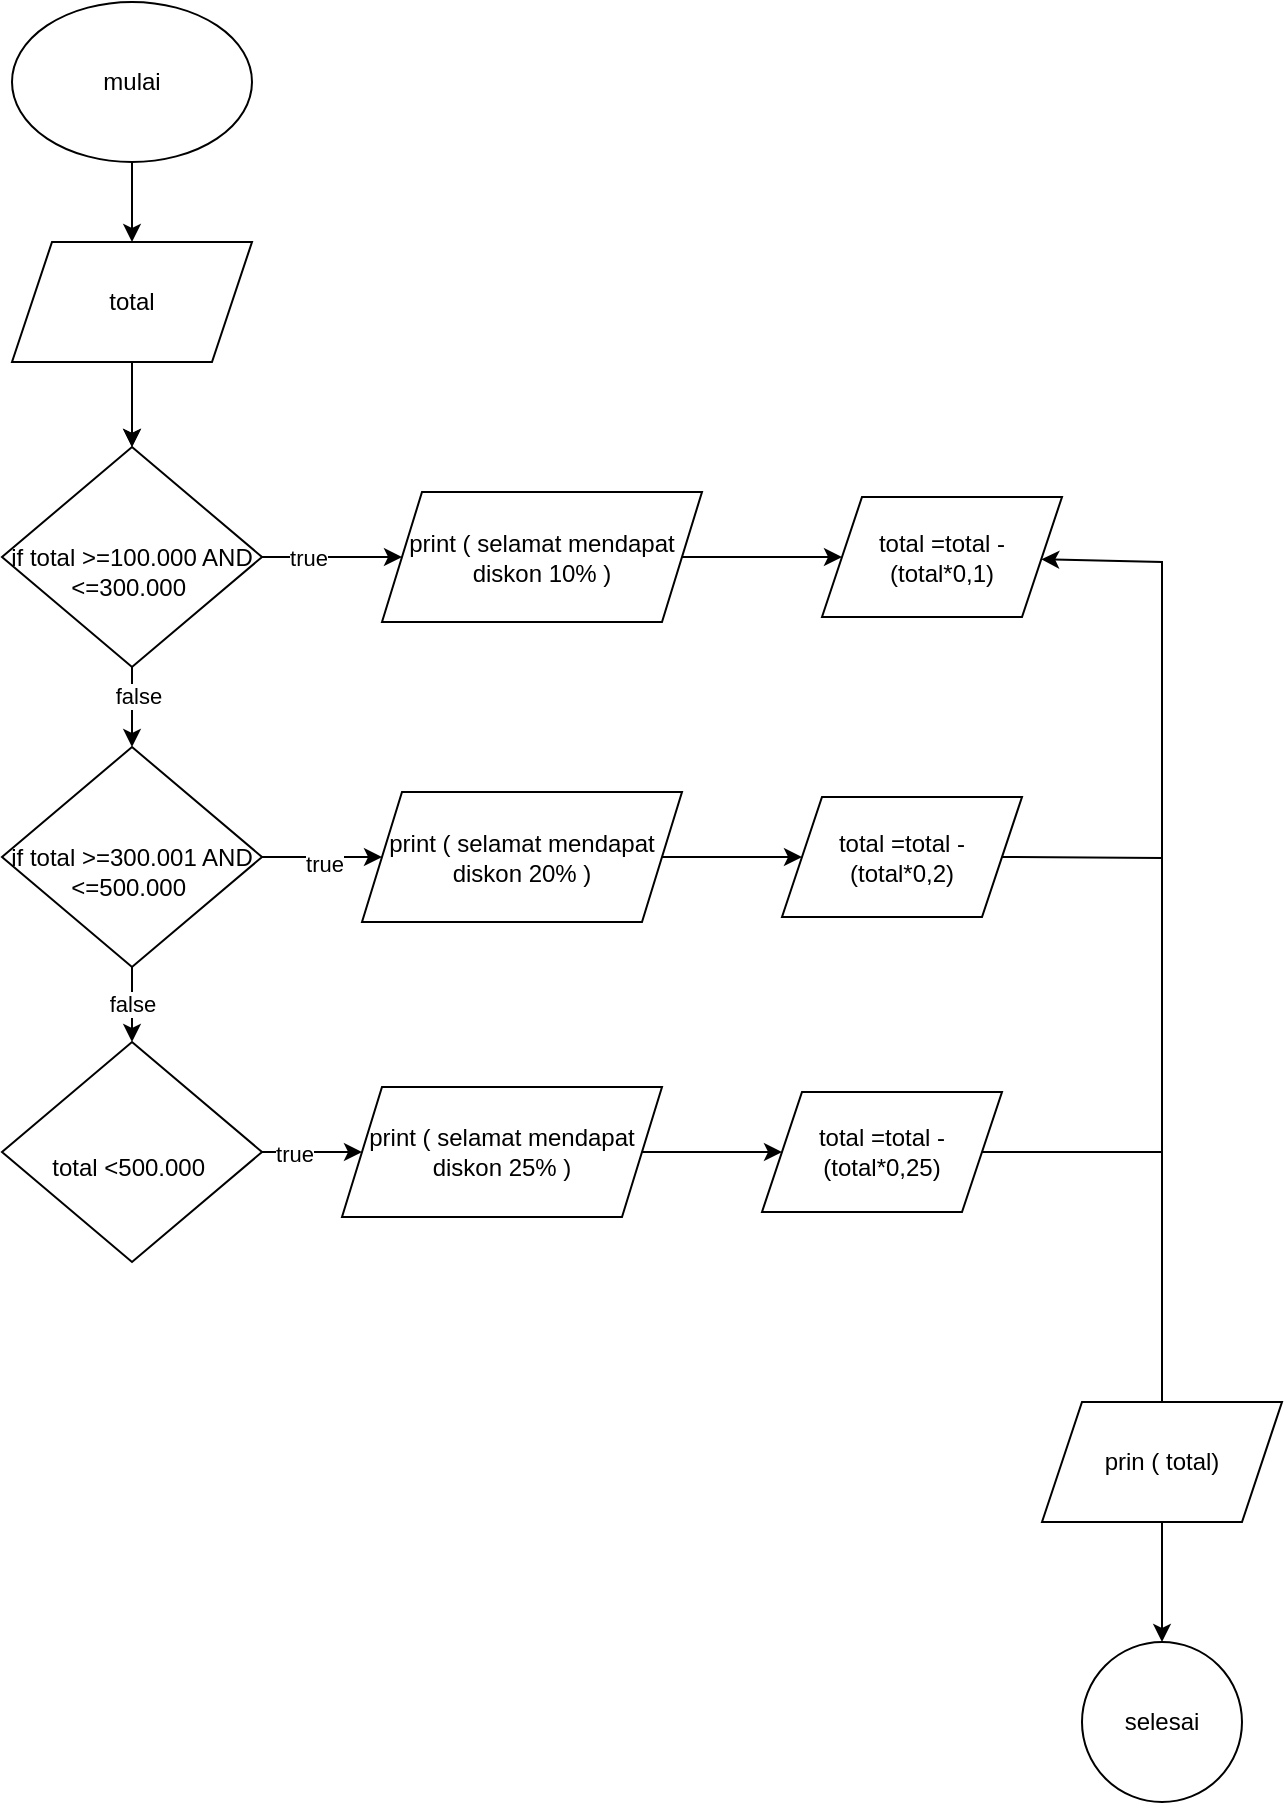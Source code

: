 <mxfile version="24.7.13">
  <diagram name="Page-1" id="Dd77_izJ0grPyTvXM6vd">
    <mxGraphModel dx="1191" dy="678" grid="1" gridSize="10" guides="1" tooltips="1" connect="1" arrows="1" fold="1" page="1" pageScale="1" pageWidth="850" pageHeight="1100" math="0" shadow="0">
      <root>
        <mxCell id="0" />
        <mxCell id="1" parent="0" />
        <mxCell id="_AoNOXCEgxPc9-VJnQbq-77" value="" style="edgeStyle=orthogonalEdgeStyle;rounded=0;orthogonalLoop=1;jettySize=auto;html=1;" edge="1" parent="1" source="_AoNOXCEgxPc9-VJnQbq-57" target="_AoNOXCEgxPc9-VJnQbq-58">
          <mxGeometry relative="1" as="geometry" />
        </mxCell>
        <mxCell id="_AoNOXCEgxPc9-VJnQbq-57" value="mulai" style="ellipse;whiteSpace=wrap;html=1;" vertex="1" parent="1">
          <mxGeometry x="305" y="30" width="120" height="80" as="geometry" />
        </mxCell>
        <mxCell id="_AoNOXCEgxPc9-VJnQbq-78" value="" style="edgeStyle=orthogonalEdgeStyle;rounded=0;orthogonalLoop=1;jettySize=auto;html=1;" edge="1" parent="1" source="_AoNOXCEgxPc9-VJnQbq-58" target="_AoNOXCEgxPc9-VJnQbq-59">
          <mxGeometry relative="1" as="geometry" />
        </mxCell>
        <mxCell id="_AoNOXCEgxPc9-VJnQbq-87" value="" style="edgeStyle=orthogonalEdgeStyle;rounded=0;orthogonalLoop=1;jettySize=auto;html=1;" edge="1" parent="1" source="_AoNOXCEgxPc9-VJnQbq-58" target="_AoNOXCEgxPc9-VJnQbq-59">
          <mxGeometry relative="1" as="geometry" />
        </mxCell>
        <mxCell id="_AoNOXCEgxPc9-VJnQbq-58" value="total" style="shape=parallelogram;perimeter=parallelogramPerimeter;whiteSpace=wrap;html=1;fixedSize=1;" vertex="1" parent="1">
          <mxGeometry x="305" y="150" width="120" height="60" as="geometry" />
        </mxCell>
        <mxCell id="_AoNOXCEgxPc9-VJnQbq-64" value="" style="edgeStyle=orthogonalEdgeStyle;rounded=0;orthogonalLoop=1;jettySize=auto;html=1;" edge="1" parent="1" source="_AoNOXCEgxPc9-VJnQbq-59" target="_AoNOXCEgxPc9-VJnQbq-61">
          <mxGeometry relative="1" as="geometry" />
        </mxCell>
        <mxCell id="_AoNOXCEgxPc9-VJnQbq-65" value="true" style="edgeLabel;html=1;align=center;verticalAlign=middle;resizable=0;points=[];" vertex="1" connectable="0" parent="_AoNOXCEgxPc9-VJnQbq-64">
          <mxGeometry x="-0.361" relative="1" as="geometry">
            <mxPoint as="offset" />
          </mxGeometry>
        </mxCell>
        <mxCell id="_AoNOXCEgxPc9-VJnQbq-69" value="" style="edgeStyle=orthogonalEdgeStyle;rounded=0;orthogonalLoop=1;jettySize=auto;html=1;" edge="1" parent="1" source="_AoNOXCEgxPc9-VJnQbq-59" target="_AoNOXCEgxPc9-VJnQbq-63">
          <mxGeometry relative="1" as="geometry" />
        </mxCell>
        <mxCell id="_AoNOXCEgxPc9-VJnQbq-90" value="false" style="edgeLabel;html=1;align=center;verticalAlign=middle;resizable=0;points=[];" vertex="1" connectable="0" parent="_AoNOXCEgxPc9-VJnQbq-69">
          <mxGeometry x="-0.285" y="3" relative="1" as="geometry">
            <mxPoint as="offset" />
          </mxGeometry>
        </mxCell>
        <mxCell id="_AoNOXCEgxPc9-VJnQbq-59" value="&lt;div&gt;&lt;span style=&quot;font-size: 12px;&quot;&gt;&lt;br&gt;&lt;/span&gt;&lt;/div&gt;&lt;span style=&quot;font-size: 12px;&quot;&gt;if total &amp;gt;=100.000 AND &amp;lt;=300.000&amp;nbsp;&lt;/span&gt;" style="rhombus;whiteSpace=wrap;html=1;" vertex="1" parent="1">
          <mxGeometry x="300" y="252.5" width="130" height="110" as="geometry" />
        </mxCell>
        <mxCell id="_AoNOXCEgxPc9-VJnQbq-84" value="" style="edgeStyle=orthogonalEdgeStyle;rounded=0;orthogonalLoop=1;jettySize=auto;html=1;" edge="1" parent="1" source="_AoNOXCEgxPc9-VJnQbq-61" target="_AoNOXCEgxPc9-VJnQbq-74">
          <mxGeometry relative="1" as="geometry" />
        </mxCell>
        <mxCell id="_AoNOXCEgxPc9-VJnQbq-61" value="&lt;span style=&quot;font-size: 12px;&quot;&gt;print ( selamat mendapat diskon 10% )&lt;/span&gt;" style="shape=parallelogram;perimeter=parallelogramPerimeter;whiteSpace=wrap;html=1;fixedSize=1;" vertex="1" parent="1">
          <mxGeometry x="490" y="275" width="160" height="65" as="geometry" />
        </mxCell>
        <mxCell id="_AoNOXCEgxPc9-VJnQbq-67" value="" style="edgeStyle=orthogonalEdgeStyle;rounded=0;orthogonalLoop=1;jettySize=auto;html=1;" edge="1" parent="1" source="_AoNOXCEgxPc9-VJnQbq-63" target="_AoNOXCEgxPc9-VJnQbq-66">
          <mxGeometry relative="1" as="geometry" />
        </mxCell>
        <mxCell id="_AoNOXCEgxPc9-VJnQbq-68" value="true" style="edgeLabel;html=1;align=center;verticalAlign=middle;resizable=0;points=[];" vertex="1" connectable="0" parent="_AoNOXCEgxPc9-VJnQbq-67">
          <mxGeometry x="0.034" y="-3" relative="1" as="geometry">
            <mxPoint as="offset" />
          </mxGeometry>
        </mxCell>
        <mxCell id="_AoNOXCEgxPc9-VJnQbq-71" value="false" style="edgeStyle=orthogonalEdgeStyle;rounded=0;orthogonalLoop=1;jettySize=auto;html=1;" edge="1" parent="1" source="_AoNOXCEgxPc9-VJnQbq-63" target="_AoNOXCEgxPc9-VJnQbq-70">
          <mxGeometry relative="1" as="geometry" />
        </mxCell>
        <mxCell id="_AoNOXCEgxPc9-VJnQbq-63" value="&lt;div&gt;&lt;span style=&quot;font-size: 12px;&quot;&gt;&lt;br&gt;&lt;/span&gt;&lt;/div&gt;&lt;span style=&quot;font-size: 12px;&quot;&gt;if total &amp;gt;=300.001 AND &amp;lt;=500.000&amp;nbsp;&lt;/span&gt;" style="rhombus;whiteSpace=wrap;html=1;" vertex="1" parent="1">
          <mxGeometry x="300" y="402.5" width="130" height="110" as="geometry" />
        </mxCell>
        <mxCell id="_AoNOXCEgxPc9-VJnQbq-85" value="" style="edgeStyle=orthogonalEdgeStyle;rounded=0;orthogonalLoop=1;jettySize=auto;html=1;" edge="1" parent="1" source="_AoNOXCEgxPc9-VJnQbq-66" target="_AoNOXCEgxPc9-VJnQbq-82">
          <mxGeometry relative="1" as="geometry" />
        </mxCell>
        <mxCell id="_AoNOXCEgxPc9-VJnQbq-66" value="&lt;span style=&quot;font-size: 12px;&quot;&gt;print ( selamat mendapat diskon 20% )&lt;/span&gt;" style="shape=parallelogram;perimeter=parallelogramPerimeter;whiteSpace=wrap;html=1;fixedSize=1;" vertex="1" parent="1">
          <mxGeometry x="480" y="425" width="160" height="65" as="geometry" />
        </mxCell>
        <mxCell id="_AoNOXCEgxPc9-VJnQbq-75" value="" style="edgeStyle=orthogonalEdgeStyle;rounded=0;orthogonalLoop=1;jettySize=auto;html=1;" edge="1" parent="1" source="_AoNOXCEgxPc9-VJnQbq-70" target="_AoNOXCEgxPc9-VJnQbq-73">
          <mxGeometry relative="1" as="geometry" />
        </mxCell>
        <mxCell id="_AoNOXCEgxPc9-VJnQbq-76" value="true" style="edgeLabel;html=1;align=center;verticalAlign=middle;resizable=0;points=[];" vertex="1" connectable="0" parent="_AoNOXCEgxPc9-VJnQbq-75">
          <mxGeometry x="-0.351" y="-1" relative="1" as="geometry">
            <mxPoint as="offset" />
          </mxGeometry>
        </mxCell>
        <mxCell id="_AoNOXCEgxPc9-VJnQbq-70" value="&lt;div&gt;&lt;span style=&quot;font-size: 12px;&quot;&gt;&lt;br&gt;&lt;/span&gt;&lt;/div&gt;&lt;span style=&quot;font-size: 12px;&quot;&gt;total &amp;lt;500.000&amp;nbsp;&lt;/span&gt;" style="rhombus;whiteSpace=wrap;html=1;" vertex="1" parent="1">
          <mxGeometry x="300" y="550" width="130" height="110" as="geometry" />
        </mxCell>
        <mxCell id="_AoNOXCEgxPc9-VJnQbq-72" value="true" style="edgeLabel;html=1;align=center;verticalAlign=middle;resizable=0;points=[];" vertex="1" connectable="0" parent="1">
          <mxGeometry x="523" y="578" as="geometry" />
        </mxCell>
        <mxCell id="_AoNOXCEgxPc9-VJnQbq-86" value="" style="edgeStyle=orthogonalEdgeStyle;rounded=0;orthogonalLoop=1;jettySize=auto;html=1;" edge="1" parent="1" source="_AoNOXCEgxPc9-VJnQbq-73" target="_AoNOXCEgxPc9-VJnQbq-83">
          <mxGeometry relative="1" as="geometry" />
        </mxCell>
        <mxCell id="_AoNOXCEgxPc9-VJnQbq-73" value="&lt;span style=&quot;font-size: 12px;&quot;&gt;print ( selamat mendapat diskon 25% )&lt;/span&gt;" style="shape=parallelogram;perimeter=parallelogramPerimeter;whiteSpace=wrap;html=1;fixedSize=1;" vertex="1" parent="1">
          <mxGeometry x="470" y="572.5" width="160" height="65" as="geometry" />
        </mxCell>
        <mxCell id="_AoNOXCEgxPc9-VJnQbq-74" value="total =total - (total*0,1)" style="shape=parallelogram;perimeter=parallelogramPerimeter;whiteSpace=wrap;html=1;fixedSize=1;" vertex="1" parent="1">
          <mxGeometry x="710" y="277.5" width="120" height="60" as="geometry" />
        </mxCell>
        <mxCell id="_AoNOXCEgxPc9-VJnQbq-82" value="total =total - (total*0,2)" style="shape=parallelogram;perimeter=parallelogramPerimeter;whiteSpace=wrap;html=1;fixedSize=1;" vertex="1" parent="1">
          <mxGeometry x="690" y="427.5" width="120" height="60" as="geometry" />
        </mxCell>
        <mxCell id="_AoNOXCEgxPc9-VJnQbq-83" value="total =total - (total*0,25)" style="shape=parallelogram;perimeter=parallelogramPerimeter;whiteSpace=wrap;html=1;fixedSize=1;" vertex="1" parent="1">
          <mxGeometry x="680" y="575" width="120" height="60" as="geometry" />
        </mxCell>
        <mxCell id="_AoNOXCEgxPc9-VJnQbq-94" value="" style="endArrow=classic;html=1;rounded=0;" edge="1" parent="1" target="_AoNOXCEgxPc9-VJnQbq-74">
          <mxGeometry width="50" height="50" relative="1" as="geometry">
            <mxPoint x="880" y="730" as="sourcePoint" />
            <mxPoint x="850" y="300" as="targetPoint" />
            <Array as="points">
              <mxPoint x="880" y="470" />
              <mxPoint x="880" y="310" />
            </Array>
          </mxGeometry>
        </mxCell>
        <mxCell id="_AoNOXCEgxPc9-VJnQbq-96" value="" style="endArrow=none;html=1;rounded=0;exitX=1;exitY=0.5;exitDx=0;exitDy=0;" edge="1" parent="1" source="_AoNOXCEgxPc9-VJnQbq-82">
          <mxGeometry width="50" height="50" relative="1" as="geometry">
            <mxPoint x="810" y="490" as="sourcePoint" />
            <mxPoint x="880" y="458" as="targetPoint" />
          </mxGeometry>
        </mxCell>
        <mxCell id="_AoNOXCEgxPc9-VJnQbq-97" value="" style="endArrow=none;html=1;rounded=0;exitX=1;exitY=0.5;exitDx=0;exitDy=0;" edge="1" parent="1" source="_AoNOXCEgxPc9-VJnQbq-83">
          <mxGeometry width="50" height="50" relative="1" as="geometry">
            <mxPoint x="790" y="650" as="sourcePoint" />
            <mxPoint x="880" y="605" as="targetPoint" />
          </mxGeometry>
        </mxCell>
        <mxCell id="_AoNOXCEgxPc9-VJnQbq-100" value="" style="edgeStyle=orthogonalEdgeStyle;rounded=0;orthogonalLoop=1;jettySize=auto;html=1;" edge="1" parent="1" source="_AoNOXCEgxPc9-VJnQbq-98" target="_AoNOXCEgxPc9-VJnQbq-99">
          <mxGeometry relative="1" as="geometry" />
        </mxCell>
        <mxCell id="_AoNOXCEgxPc9-VJnQbq-98" value="prin ( total)" style="shape=parallelogram;perimeter=parallelogramPerimeter;whiteSpace=wrap;html=1;fixedSize=1;" vertex="1" parent="1">
          <mxGeometry x="820" y="730" width="120" height="60" as="geometry" />
        </mxCell>
        <mxCell id="_AoNOXCEgxPc9-VJnQbq-99" value="selesai" style="ellipse;whiteSpace=wrap;html=1;aspect=fixed;" vertex="1" parent="1">
          <mxGeometry x="840" y="850" width="80" height="80" as="geometry" />
        </mxCell>
      </root>
    </mxGraphModel>
  </diagram>
</mxfile>

